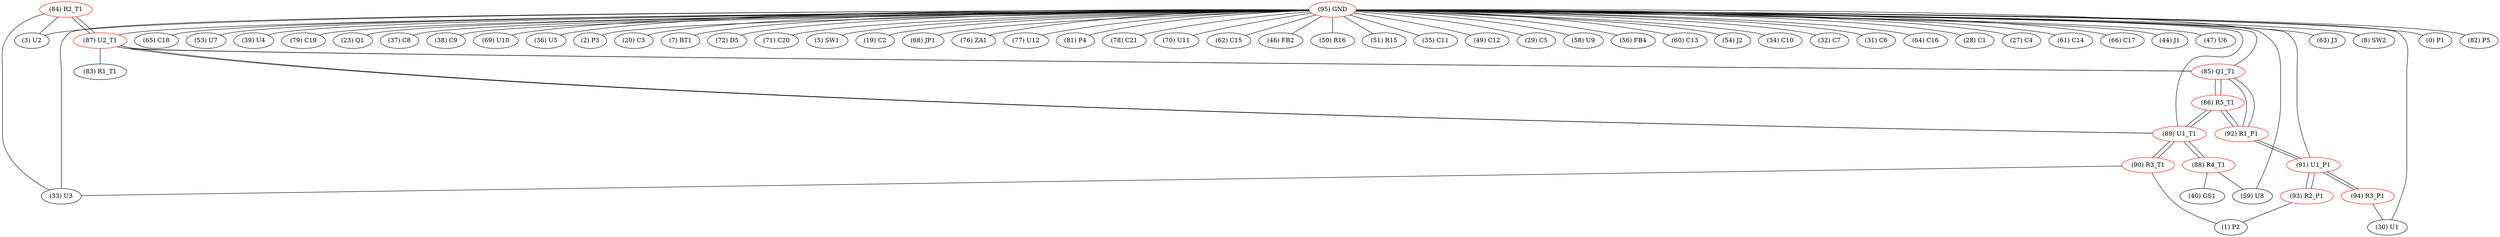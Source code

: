 graph {
	84 [label="(84) R2_T1" color=red]
	33 [label="(33) U3"]
	3 [label="(3) U2"]
	87 [label="(87) U2_T1"]
	85 [label="(85) Q1_T1" color=red]
	87 [label="(87) U2_T1"]
	92 [label="(92) R1_P1"]
	86 [label="(86) R5_T1"]
	86 [label="(86) R5_T1" color=red]
	89 [label="(89) U1_T1"]
	92 [label="(92) R1_P1"]
	85 [label="(85) Q1_T1"]
	87 [label="(87) U2_T1" color=red]
	84 [label="(84) R2_T1"]
	89 [label="(89) U1_T1"]
	83 [label="(83) R1_T1"]
	85 [label="(85) Q1_T1"]
	88 [label="(88) R4_T1" color=red]
	59 [label="(59) U8"]
	40 [label="(40) GS1"]
	89 [label="(89) U1_T1"]
	89 [label="(89) U1_T1" color=red]
	90 [label="(90) R3_T1"]
	88 [label="(88) R4_T1"]
	87 [label="(87) U2_T1"]
	86 [label="(86) R5_T1"]
	90 [label="(90) R3_T1" color=red]
	1 [label="(1) P2"]
	33 [label="(33) U3"]
	89 [label="(89) U1_T1"]
	91 [label="(91) U1_P1" color=red]
	94 [label="(94) R3_P1"]
	93 [label="(93) R2_P1"]
	92 [label="(92) R1_P1"]
	92 [label="(92) R1_P1" color=red]
	86 [label="(86) R5_T1"]
	85 [label="(85) Q1_T1"]
	91 [label="(91) U1_P1"]
	93 [label="(93) R2_P1" color=red]
	1 [label="(1) P2"]
	91 [label="(91) U1_P1"]
	94 [label="(94) R3_P1" color=red]
	30 [label="(30) U1"]
	91 [label="(91) U1_P1"]
	95 [label="(95) GND" color=red]
	63 [label="(63) J3"]
	8 [label="(8) SW2"]
	0 [label="(0) P1"]
	82 [label="(82) P5"]
	65 [label="(65) C18"]
	53 [label="(53) U7"]
	39 [label="(39) U4"]
	79 [label="(79) C19"]
	23 [label="(23) Q1"]
	37 [label="(37) C8"]
	38 [label="(38) C9"]
	69 [label="(69) U10"]
	36 [label="(36) U5"]
	2 [label="(2) P3"]
	3 [label="(3) U2"]
	20 [label="(20) C3"]
	7 [label="(7) BT1"]
	72 [label="(72) D5"]
	71 [label="(71) C20"]
	5 [label="(5) SW1"]
	19 [label="(19) C2"]
	68 [label="(68) JP1"]
	76 [label="(76) ZA1"]
	77 [label="(77) U12"]
	81 [label="(81) P4"]
	78 [label="(78) C21"]
	70 [label="(70) U11"]
	59 [label="(59) U8"]
	62 [label="(62) C15"]
	46 [label="(46) FB2"]
	50 [label="(50) R16"]
	51 [label="(51) R15"]
	33 [label="(33) U3"]
	35 [label="(35) C11"]
	49 [label="(49) C12"]
	29 [label="(29) C5"]
	58 [label="(58) U9"]
	56 [label="(56) FB4"]
	60 [label="(60) C13"]
	54 [label="(54) J2"]
	34 [label="(34) C10"]
	32 [label="(32) C7"]
	31 [label="(31) C6"]
	64 [label="(64) C16"]
	30 [label="(30) U1"]
	28 [label="(28) C1"]
	27 [label="(27) C4"]
	61 [label="(61) C14"]
	66 [label="(66) C17"]
	44 [label="(44) J1"]
	47 [label="(47) U6"]
	85 [label="(85) Q1_T1"]
	87 [label="(87) U2_T1"]
	89 [label="(89) U1_T1"]
	91 [label="(91) U1_P1"]
	84 -- 33
	84 -- 3
	84 -- 87
	85 -- 87
	85 -- 92
	85 -- 86
	86 -- 89
	86 -- 92
	86 -- 85
	87 -- 84
	87 -- 89
	87 -- 83
	87 -- 85
	88 -- 59
	88 -- 40
	88 -- 89
	89 -- 90
	89 -- 88
	89 -- 87
	89 -- 86
	90 -- 1
	90 -- 33
	90 -- 89
	91 -- 94
	91 -- 93
	91 -- 92
	92 -- 86
	92 -- 85
	92 -- 91
	93 -- 1
	93 -- 91
	94 -- 30
	94 -- 91
	95 -- 63
	95 -- 8
	95 -- 0
	95 -- 82
	95 -- 65
	95 -- 53
	95 -- 39
	95 -- 79
	95 -- 23
	95 -- 37
	95 -- 38
	95 -- 69
	95 -- 36
	95 -- 2
	95 -- 3
	95 -- 20
	95 -- 7
	95 -- 72
	95 -- 71
	95 -- 5
	95 -- 19
	95 -- 68
	95 -- 76
	95 -- 77
	95 -- 81
	95 -- 78
	95 -- 70
	95 -- 59
	95 -- 62
	95 -- 46
	95 -- 50
	95 -- 51
	95 -- 33
	95 -- 35
	95 -- 49
	95 -- 29
	95 -- 58
	95 -- 56
	95 -- 60
	95 -- 54
	95 -- 34
	95 -- 32
	95 -- 31
	95 -- 64
	95 -- 30
	95 -- 28
	95 -- 27
	95 -- 61
	95 -- 66
	95 -- 44
	95 -- 47
	95 -- 85
	95 -- 87
	95 -- 89
	95 -- 91
}